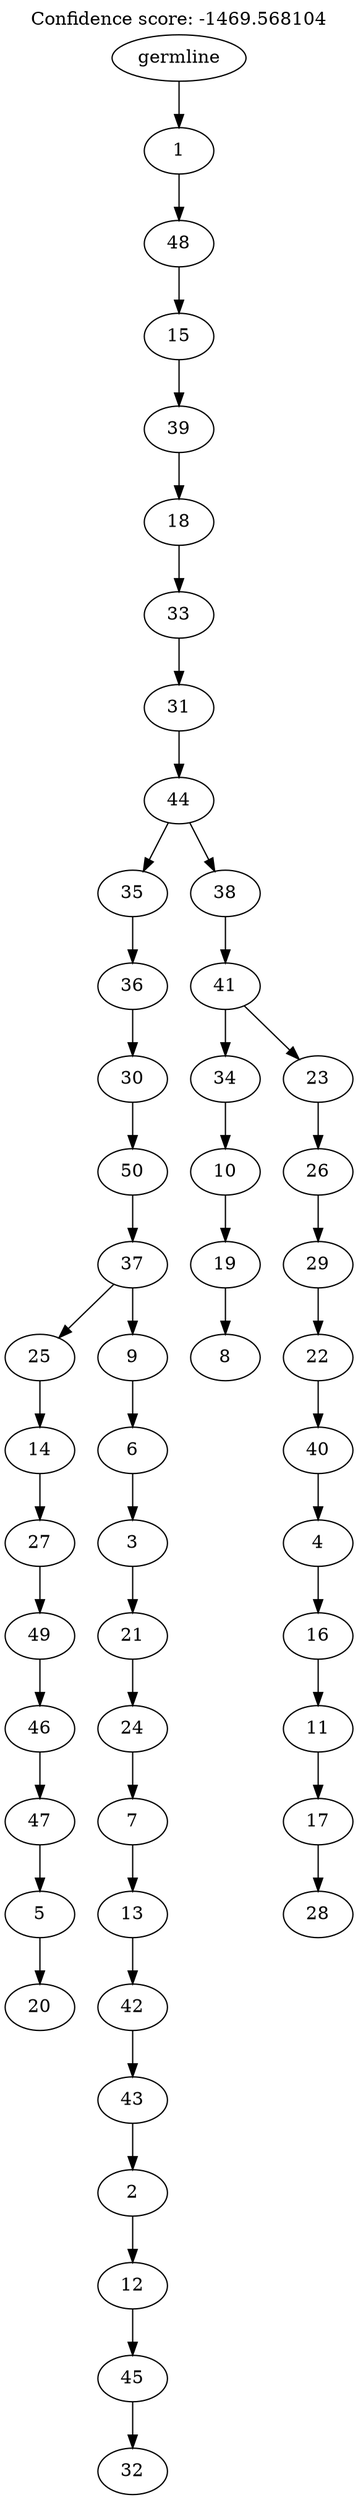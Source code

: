 digraph g {
	"49" -> "50";
	"50" [label="20"];
	"48" -> "49";
	"49" [label="5"];
	"47" -> "48";
	"48" [label="47"];
	"46" -> "47";
	"47" [label="46"];
	"45" -> "46";
	"46" [label="49"];
	"44" -> "45";
	"45" [label="27"];
	"43" -> "44";
	"44" [label="14"];
	"41" -> "42";
	"42" [label="32"];
	"40" -> "41";
	"41" [label="45"];
	"39" -> "40";
	"40" [label="12"];
	"38" -> "39";
	"39" [label="2"];
	"37" -> "38";
	"38" [label="43"];
	"36" -> "37";
	"37" [label="42"];
	"35" -> "36";
	"36" [label="13"];
	"34" -> "35";
	"35" [label="7"];
	"33" -> "34";
	"34" [label="24"];
	"32" -> "33";
	"33" [label="21"];
	"31" -> "32";
	"32" [label="3"];
	"30" -> "31";
	"31" [label="6"];
	"29" -> "30";
	"30" [label="9"];
	"29" -> "43";
	"43" [label="25"];
	"28" -> "29";
	"29" [label="37"];
	"27" -> "28";
	"28" [label="50"];
	"26" -> "27";
	"27" [label="30"];
	"25" -> "26";
	"26" [label="36"];
	"23" -> "24";
	"24" [label="8"];
	"22" -> "23";
	"23" [label="19"];
	"21" -> "22";
	"22" [label="10"];
	"19" -> "20";
	"20" [label="28"];
	"18" -> "19";
	"19" [label="17"];
	"17" -> "18";
	"18" [label="11"];
	"16" -> "17";
	"17" [label="16"];
	"15" -> "16";
	"16" [label="4"];
	"14" -> "15";
	"15" [label="40"];
	"13" -> "14";
	"14" [label="22"];
	"12" -> "13";
	"13" [label="29"];
	"11" -> "12";
	"12" [label="26"];
	"10" -> "11";
	"11" [label="23"];
	"10" -> "21";
	"21" [label="34"];
	"9" -> "10";
	"10" [label="41"];
	"8" -> "9";
	"9" [label="38"];
	"8" -> "25";
	"25" [label="35"];
	"7" -> "8";
	"8" [label="44"];
	"6" -> "7";
	"7" [label="31"];
	"5" -> "6";
	"6" [label="33"];
	"4" -> "5";
	"5" [label="18"];
	"3" -> "4";
	"4" [label="39"];
	"2" -> "3";
	"3" [label="15"];
	"1" -> "2";
	"2" [label="48"];
	"0" -> "1";
	"1" [label="1"];
	"0" [label="germline"];
	labelloc="t";
	label="Confidence score: -1469.568104";
}
